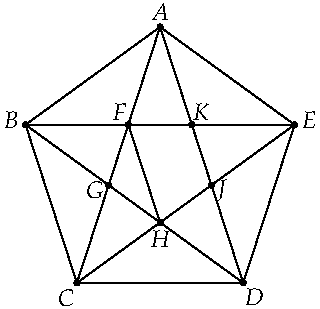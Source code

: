 settings.tex="pdflatex";

texpreamble("\usepackage{amsmath}
\usepackage{amsthm,amssymb}
\usepackage{mathpazo}
\usepackage[svgnames]{xcolor}
");
import graph;

size(160);

pair A=dir(90);
pair B=rotate(72,(0,0))*A;
pair C=rotate(72,(0,0))*B;
pair D=rotate(72,(0,0))*C;
pair E=rotate(72,(0,0))*D;

draw(A--B--C--D--E--A--C--E--B--D--cycle);

pair F=intersectionpoint(A--C,B--E);
pair G=rotate(72,(0,0))*F;
pair H=rotate(72,(0,0))*G;
pair J=rotate(72,(0,0))*H;
pair K=rotate(72,(0,0))*J;

draw(F--H);

dot("$A$",A,A);
dot("$B$",B,B);
dot("$C$",C,C);
dot("$D$",D,D);
dot("$E$",E,E);
dot("$F$",F,2F);
dot("$G$",G,2G);
dot("$H$",H,3H);
dot("$J$",J,2J);
dot("$K$",K,2K);